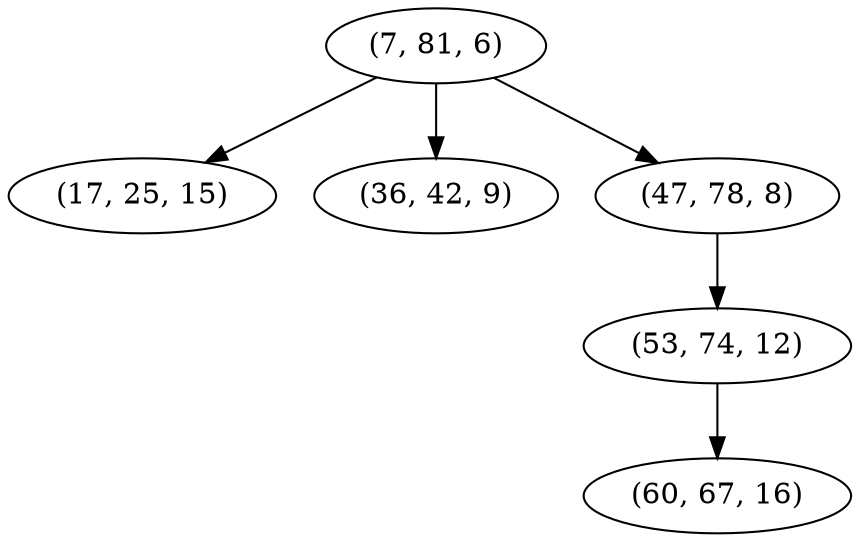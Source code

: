 digraph tree {
    "(7, 81, 6)";
    "(17, 25, 15)";
    "(36, 42, 9)";
    "(47, 78, 8)";
    "(53, 74, 12)";
    "(60, 67, 16)";
    "(7, 81, 6)" -> "(17, 25, 15)";
    "(7, 81, 6)" -> "(36, 42, 9)";
    "(7, 81, 6)" -> "(47, 78, 8)";
    "(47, 78, 8)" -> "(53, 74, 12)";
    "(53, 74, 12)" -> "(60, 67, 16)";
}
